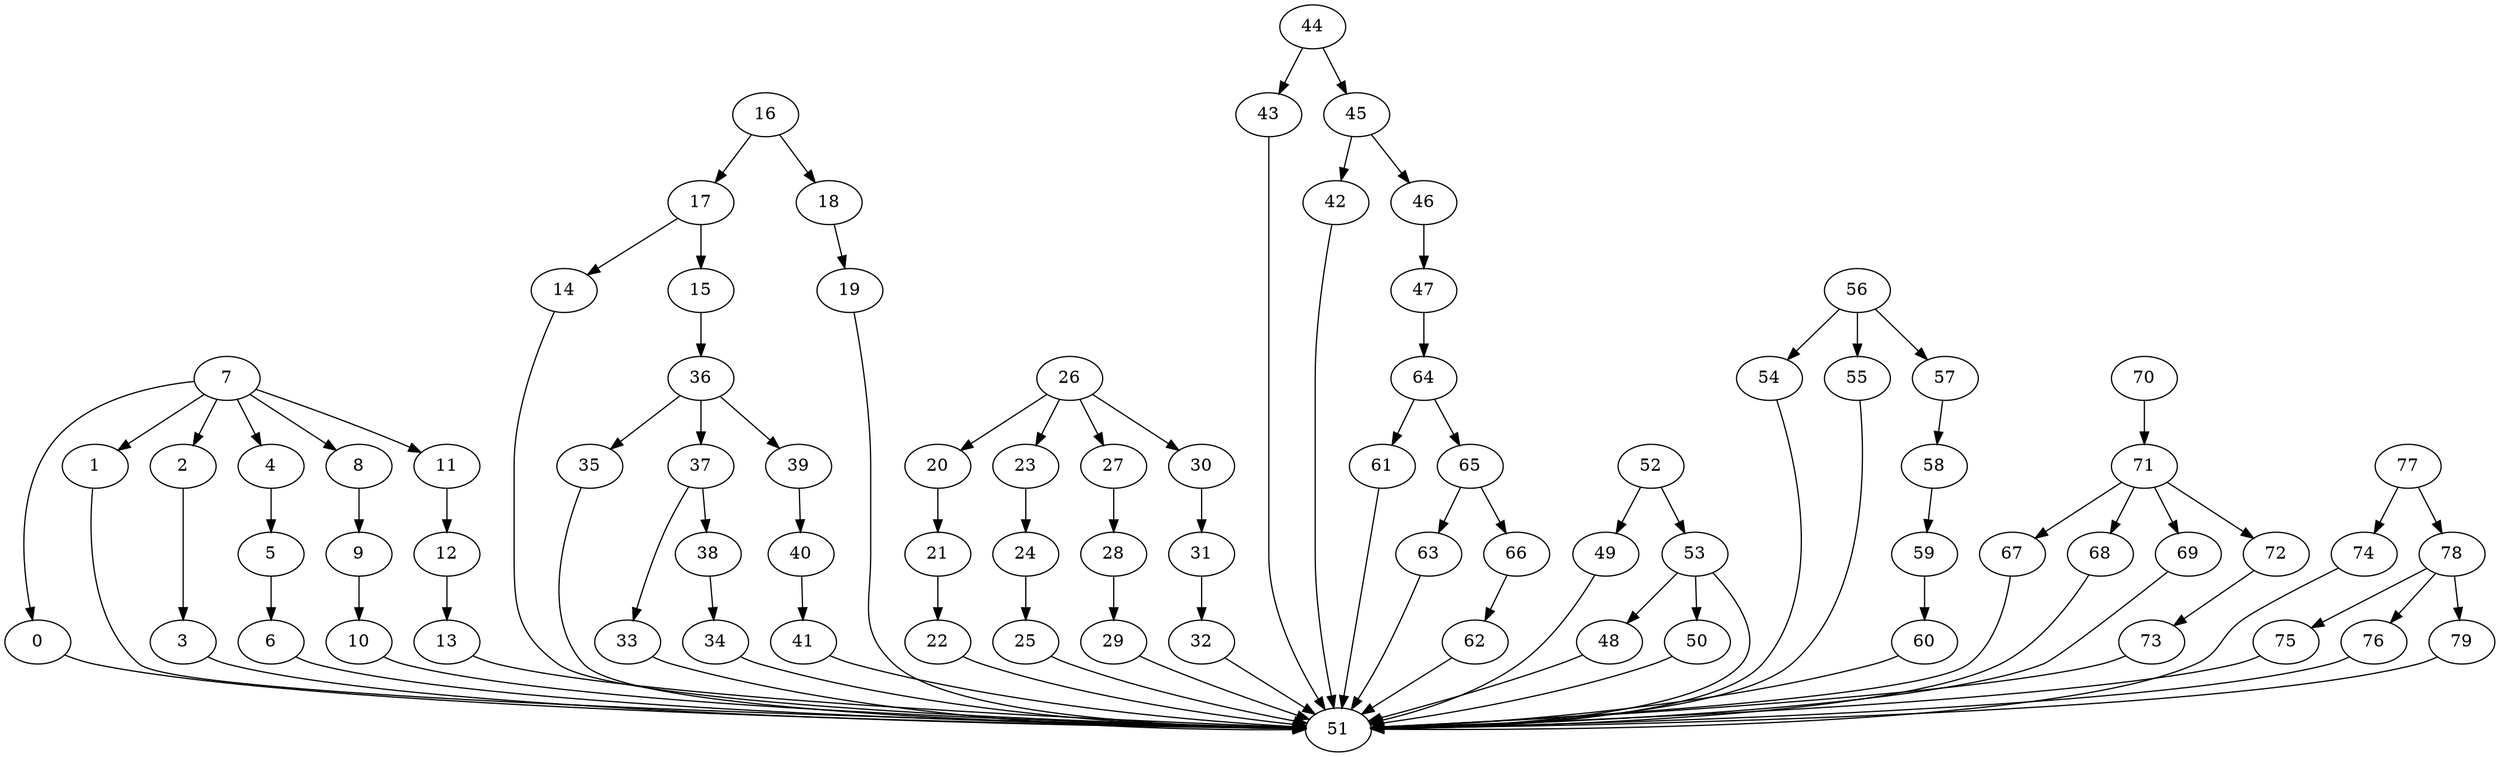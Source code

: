 strict digraph  {
0 [exec=196];
1 [exec=113];
2 [exec=53];
3 [exec=105];
4 [exec=154];
5 [exec=121];
6 [exec=96];
7 [exec=149];
8 [exec=90];
9 [exec=68];
10 [exec=85];
11 [exec=163];
12 [exec=82];
13 [exec=83];
14 [exec=130];
15 [exec=100];
16 [exec=188];
17 [exec=102];
18 [exec=96];
19 [exec=100];
20 [exec=117];
21 [exec=66];
22 [exec=134];
23 [exec=127];
24 [exec=200];
25 [exec=50];
26 [exec=136];
27 [exec=66];
28 [exec=129];
29 [exec=140];
30 [exec=128];
31 [exec=173];
32 [exec=130];
33 [exec=64];
34 [exec=115];
35 [exec=55];
36 [exec=141];
37 [exec=153];
38 [exec=54];
39 [exec=190];
40 [exec=157];
41 [exec=143];
42 [exec=168];
43 [exec=138];
44 [exec=181];
45 [exec=140];
46 [exec=184];
47 [exec=114];
48 [exec=103];
49 [exec=137];
50 [exec=181];
51 [exec=142];
52 [exec=87];
53 [exec=137];
54 [exec=129];
55 [exec=173];
56 [exec=91];
57 [exec=62];
58 [exec=70];
59 [exec=186];
60 [exec=153];
61 [exec=58];
62 [exec=176];
63 [exec=135];
64 [exec=103];
65 [exec=83];
66 [exec=194];
67 [exec=88];
68 [exec=65];
69 [exec=157];
70 [exec=125];
71 [exec=86];
72 [exec=166];
73 [exec=93];
74 [exec=146];
75 [exec=186];
76 [exec=95];
77 [exec=177];
78 [exec=136];
79 [exec=96];
0 -> 51  [comm=18];
1 -> 51  [comm=8];
2 -> 3  [comm=16];
3 -> 51  [comm=6];
4 -> 5  [comm=14];
5 -> 6  [comm=8];
6 -> 51  [comm=14];
7 -> 8  [comm=15];
7 -> 0  [comm=14];
7 -> 1  [comm=16];
7 -> 2  [comm=9];
7 -> 4  [comm=18];
7 -> 11  [comm=18];
8 -> 9  [comm=16];
9 -> 10  [comm=19];
10 -> 51  [comm=9];
11 -> 12  [comm=10];
12 -> 13  [comm=17];
13 -> 51  [comm=20];
14 -> 51  [comm=11];
15 -> 36  [comm=9];
16 -> 17  [comm=7];
16 -> 18  [comm=16];
17 -> 14  [comm=5];
17 -> 15  [comm=17];
18 -> 19  [comm=8];
19 -> 51  [comm=15];
20 -> 21  [comm=9];
21 -> 22  [comm=15];
22 -> 51  [comm=17];
23 -> 24  [comm=18];
24 -> 25  [comm=18];
25 -> 51  [comm=12];
26 -> 27  [comm=20];
26 -> 20  [comm=14];
26 -> 23  [comm=20];
26 -> 30  [comm=17];
27 -> 28  [comm=17];
28 -> 29  [comm=10];
29 -> 51  [comm=13];
30 -> 31  [comm=14];
31 -> 32  [comm=20];
32 -> 51  [comm=13];
33 -> 51  [comm=18];
34 -> 51  [comm=5];
35 -> 51  [comm=15];
36 -> 37  [comm=14];
36 -> 35  [comm=20];
36 -> 39  [comm=14];
37 -> 38  [comm=9];
37 -> 33  [comm=20];
38 -> 34  [comm=5];
39 -> 40  [comm=8];
40 -> 41  [comm=19];
41 -> 51  [comm=12];
42 -> 51  [comm=14];
43 -> 51  [comm=6];
44 -> 45  [comm=9];
44 -> 43  [comm=17];
45 -> 42  [comm=5];
45 -> 46  [comm=20];
46 -> 47  [comm=13];
47 -> 64  [comm=12];
48 -> 51  [comm=20];
49 -> 51  [comm=6];
50 -> 51  [comm=12];
52 -> 53  [comm=20];
52 -> 49  [comm=13];
53 -> 48  [comm=9];
53 -> 50  [comm=14];
53 -> 51  [comm=14];
54 -> 51  [comm=20];
55 -> 51  [comm=20];
56 -> 57  [comm=8];
56 -> 54  [comm=5];
56 -> 55  [comm=9];
57 -> 58  [comm=14];
58 -> 59  [comm=14];
59 -> 60  [comm=15];
60 -> 51  [comm=14];
61 -> 51  [comm=5];
62 -> 51  [comm=19];
63 -> 51  [comm=16];
64 -> 65  [comm=16];
64 -> 61  [comm=9];
65 -> 66  [comm=6];
65 -> 63  [comm=5];
66 -> 62  [comm=13];
67 -> 51  [comm=19];
68 -> 51  [comm=8];
69 -> 51  [comm=11];
70 -> 71  [comm=5];
71 -> 67  [comm=18];
71 -> 68  [comm=18];
71 -> 69  [comm=20];
71 -> 72  [comm=17];
72 -> 73  [comm=20];
73 -> 51  [comm=17];
74 -> 51  [comm=11];
75 -> 51  [comm=14];
76 -> 51  [comm=19];
77 -> 78  [comm=7];
77 -> 74  [comm=14];
78 -> 79  [comm=5];
78 -> 75  [comm=18];
78 -> 76  [comm=14];
79 -> 51  [comm=20];
}
